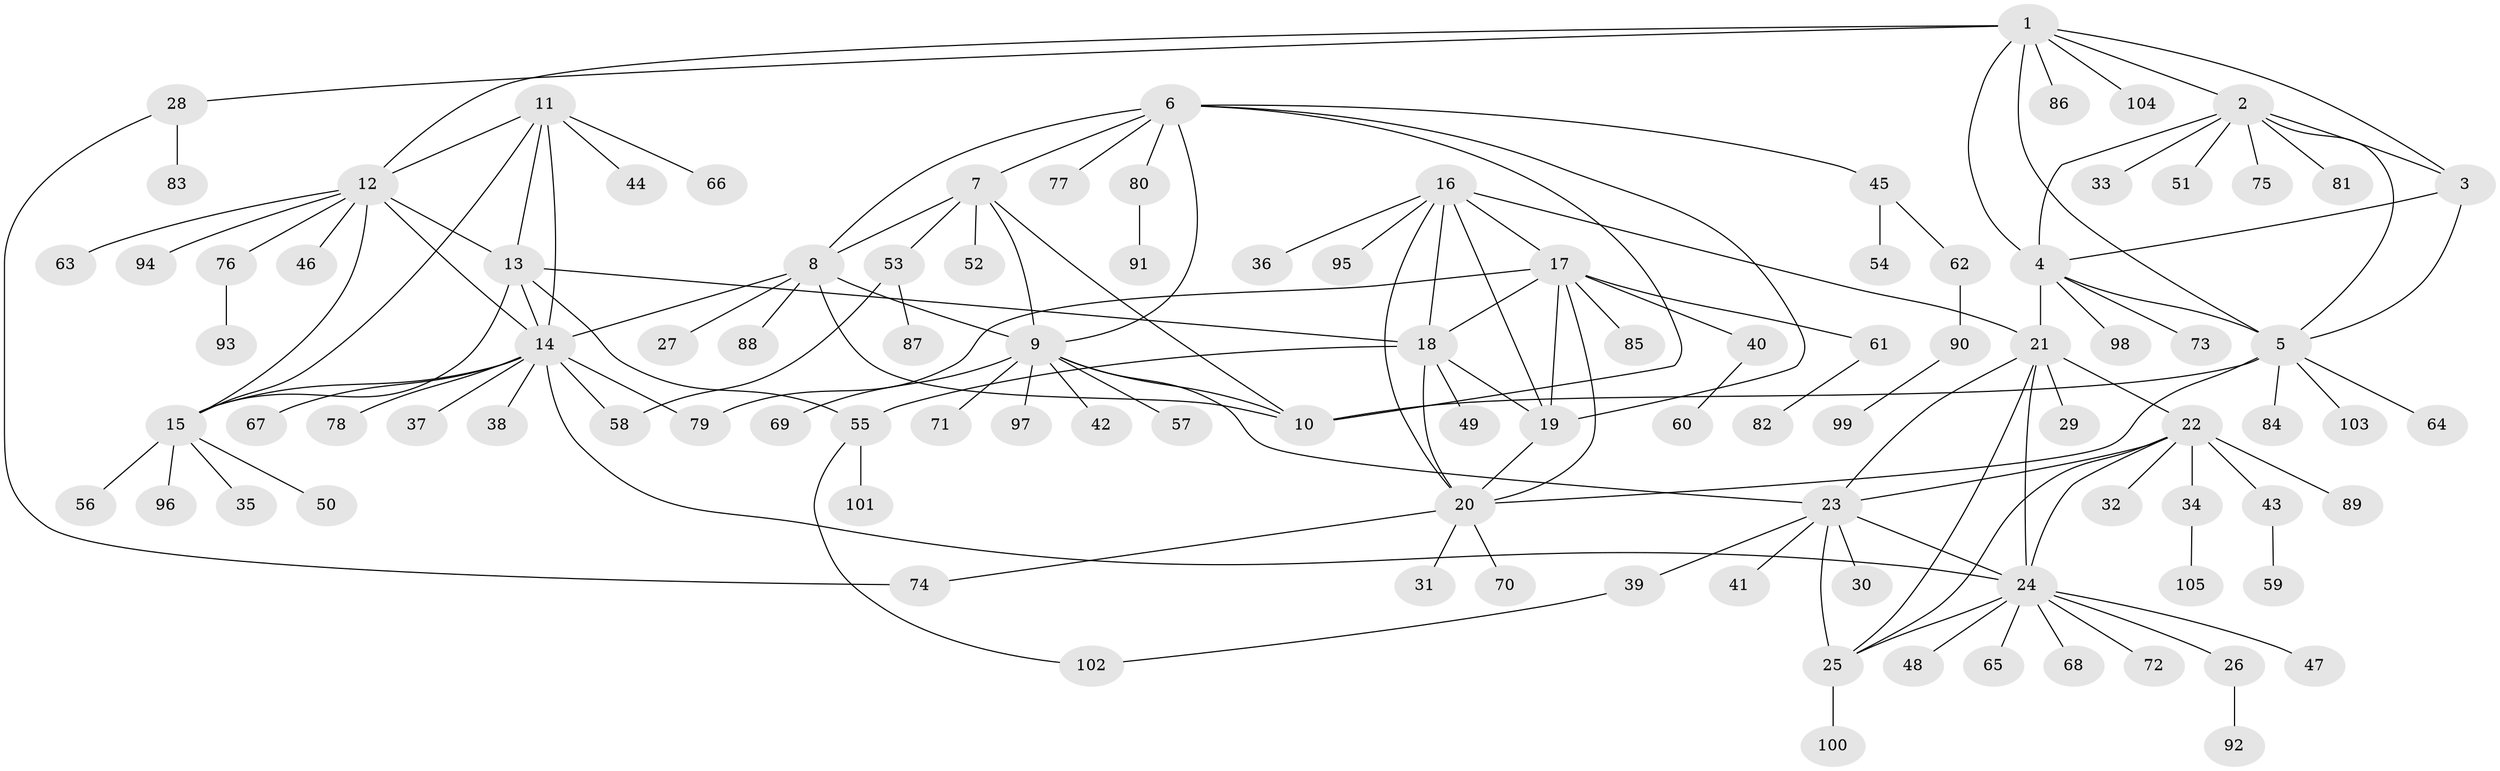 // Generated by graph-tools (version 1.1) at 2025/50/03/09/25 03:50:38]
// undirected, 105 vertices, 145 edges
graph export_dot {
graph [start="1"]
  node [color=gray90,style=filled];
  1;
  2;
  3;
  4;
  5;
  6;
  7;
  8;
  9;
  10;
  11;
  12;
  13;
  14;
  15;
  16;
  17;
  18;
  19;
  20;
  21;
  22;
  23;
  24;
  25;
  26;
  27;
  28;
  29;
  30;
  31;
  32;
  33;
  34;
  35;
  36;
  37;
  38;
  39;
  40;
  41;
  42;
  43;
  44;
  45;
  46;
  47;
  48;
  49;
  50;
  51;
  52;
  53;
  54;
  55;
  56;
  57;
  58;
  59;
  60;
  61;
  62;
  63;
  64;
  65;
  66;
  67;
  68;
  69;
  70;
  71;
  72;
  73;
  74;
  75;
  76;
  77;
  78;
  79;
  80;
  81;
  82;
  83;
  84;
  85;
  86;
  87;
  88;
  89;
  90;
  91;
  92;
  93;
  94;
  95;
  96;
  97;
  98;
  99;
  100;
  101;
  102;
  103;
  104;
  105;
  1 -- 2;
  1 -- 3;
  1 -- 4;
  1 -- 5;
  1 -- 12;
  1 -- 28;
  1 -- 86;
  1 -- 104;
  2 -- 3;
  2 -- 4;
  2 -- 5;
  2 -- 33;
  2 -- 51;
  2 -- 75;
  2 -- 81;
  3 -- 4;
  3 -- 5;
  4 -- 5;
  4 -- 21;
  4 -- 73;
  4 -- 98;
  5 -- 10;
  5 -- 20;
  5 -- 64;
  5 -- 84;
  5 -- 103;
  6 -- 7;
  6 -- 8;
  6 -- 9;
  6 -- 10;
  6 -- 19;
  6 -- 45;
  6 -- 77;
  6 -- 80;
  7 -- 8;
  7 -- 9;
  7 -- 10;
  7 -- 52;
  7 -- 53;
  8 -- 9;
  8 -- 10;
  8 -- 14;
  8 -- 27;
  8 -- 88;
  9 -- 10;
  9 -- 23;
  9 -- 42;
  9 -- 57;
  9 -- 69;
  9 -- 71;
  9 -- 97;
  11 -- 12;
  11 -- 13;
  11 -- 14;
  11 -- 15;
  11 -- 44;
  11 -- 66;
  12 -- 13;
  12 -- 14;
  12 -- 15;
  12 -- 46;
  12 -- 63;
  12 -- 76;
  12 -- 94;
  13 -- 14;
  13 -- 15;
  13 -- 18;
  13 -- 55;
  14 -- 15;
  14 -- 24;
  14 -- 37;
  14 -- 38;
  14 -- 58;
  14 -- 67;
  14 -- 78;
  14 -- 79;
  15 -- 35;
  15 -- 50;
  15 -- 56;
  15 -- 96;
  16 -- 17;
  16 -- 18;
  16 -- 19;
  16 -- 20;
  16 -- 21;
  16 -- 36;
  16 -- 95;
  17 -- 18;
  17 -- 19;
  17 -- 20;
  17 -- 40;
  17 -- 61;
  17 -- 79;
  17 -- 85;
  18 -- 19;
  18 -- 20;
  18 -- 49;
  18 -- 55;
  19 -- 20;
  20 -- 31;
  20 -- 70;
  20 -- 74;
  21 -- 22;
  21 -- 23;
  21 -- 24;
  21 -- 25;
  21 -- 29;
  22 -- 23;
  22 -- 24;
  22 -- 25;
  22 -- 32;
  22 -- 34;
  22 -- 43;
  22 -- 89;
  23 -- 24;
  23 -- 25;
  23 -- 30;
  23 -- 39;
  23 -- 41;
  24 -- 25;
  24 -- 26;
  24 -- 47;
  24 -- 48;
  24 -- 65;
  24 -- 68;
  24 -- 72;
  25 -- 100;
  26 -- 92;
  28 -- 74;
  28 -- 83;
  34 -- 105;
  39 -- 102;
  40 -- 60;
  43 -- 59;
  45 -- 54;
  45 -- 62;
  53 -- 58;
  53 -- 87;
  55 -- 101;
  55 -- 102;
  61 -- 82;
  62 -- 90;
  76 -- 93;
  80 -- 91;
  90 -- 99;
}
